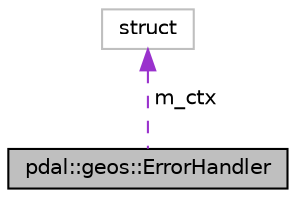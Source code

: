 digraph "pdal::geos::ErrorHandler"
{
  edge [fontname="Helvetica",fontsize="10",labelfontname="Helvetica",labelfontsize="10"];
  node [fontname="Helvetica",fontsize="10",shape=record];
  Node1 [label="pdal::geos::ErrorHandler",height=0.2,width=0.4,color="black", fillcolor="grey75", style="filled", fontcolor="black"];
  Node2 -> Node1 [dir="back",color="darkorchid3",fontsize="10",style="dashed",label=" m_ctx" ,fontname="Helvetica"];
  Node2 [label="struct",height=0.2,width=0.4,color="grey75", fillcolor="white", style="filled"];
}
